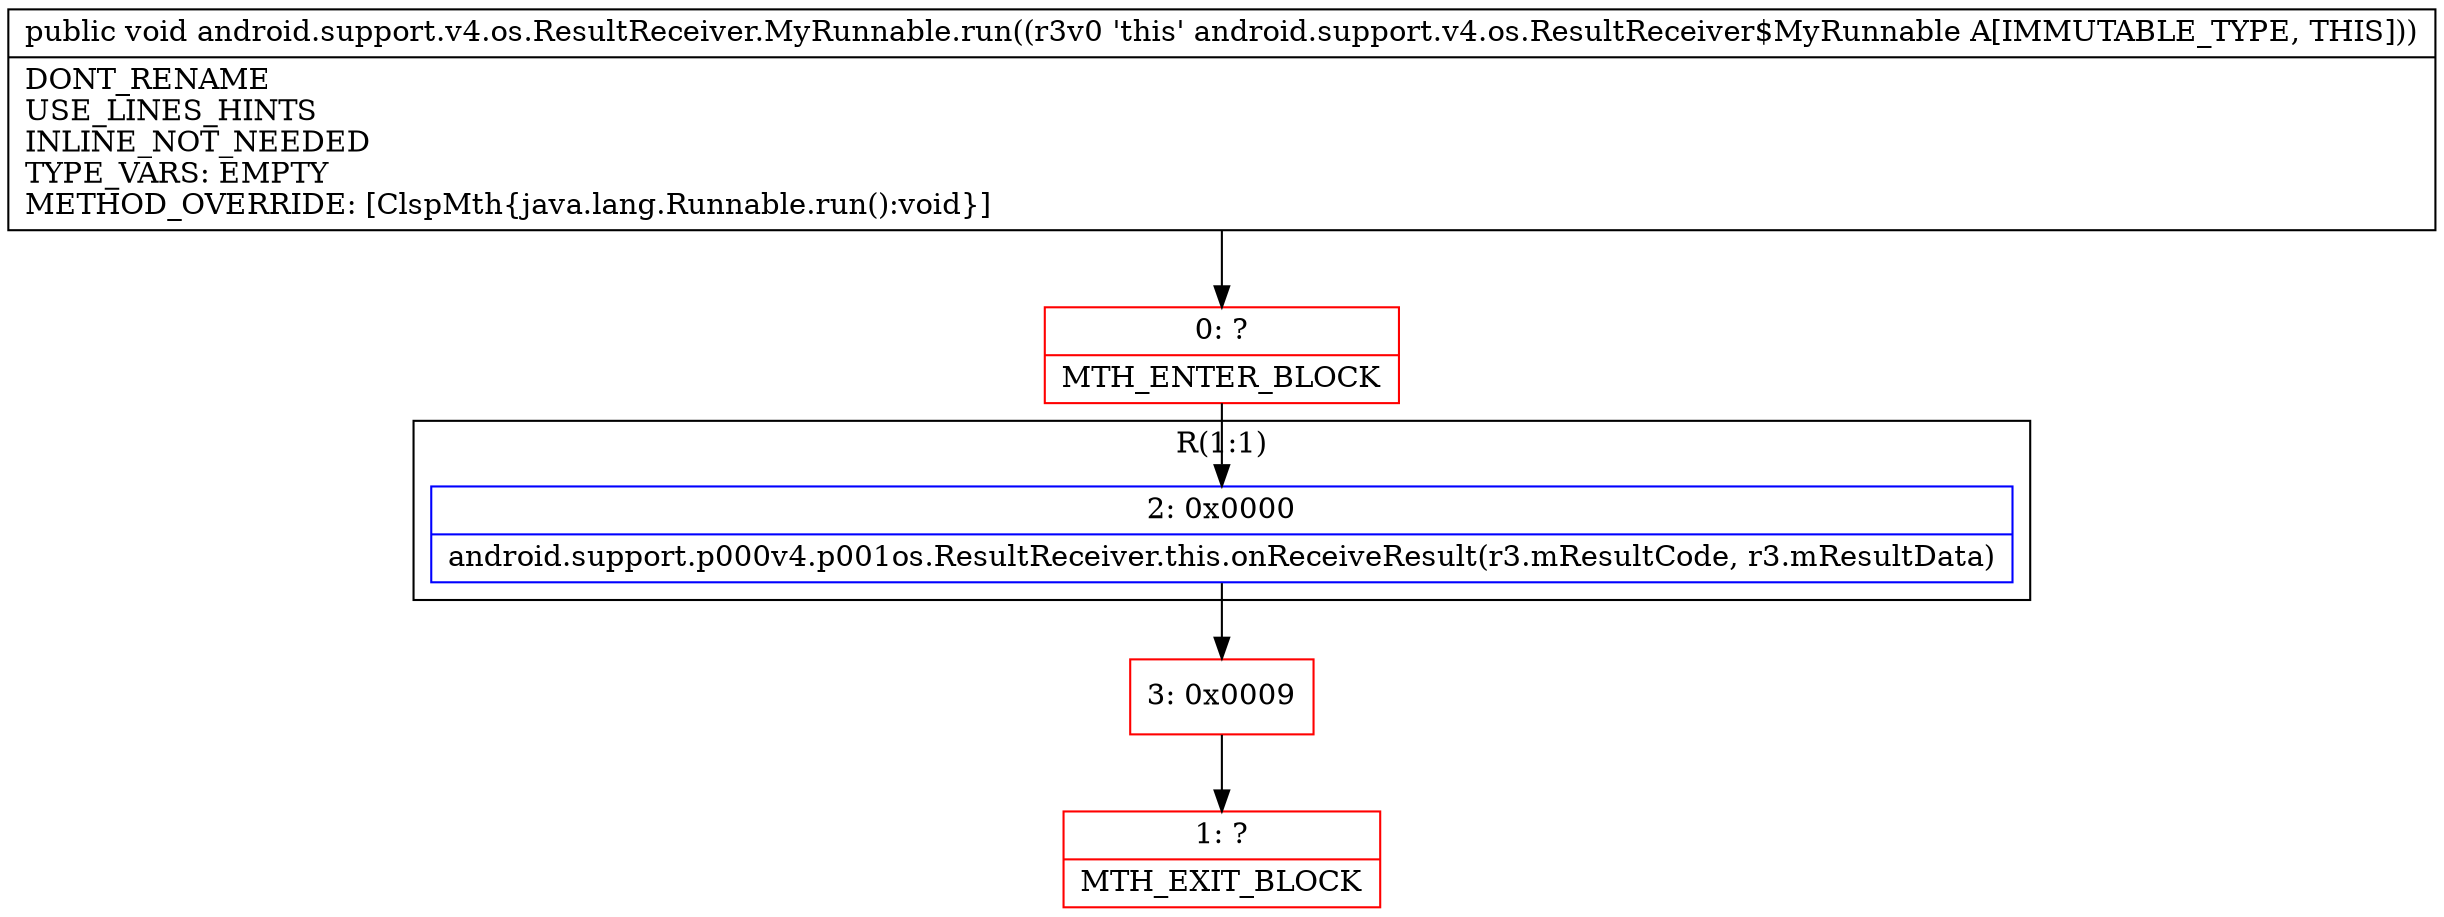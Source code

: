 digraph "CFG forandroid.support.v4.os.ResultReceiver.MyRunnable.run()V" {
subgraph cluster_Region_2107373812 {
label = "R(1:1)";
node [shape=record,color=blue];
Node_2 [shape=record,label="{2\:\ 0x0000|android.support.p000v4.p001os.ResultReceiver.this.onReceiveResult(r3.mResultCode, r3.mResultData)\l}"];
}
Node_0 [shape=record,color=red,label="{0\:\ ?|MTH_ENTER_BLOCK\l}"];
Node_3 [shape=record,color=red,label="{3\:\ 0x0009}"];
Node_1 [shape=record,color=red,label="{1\:\ ?|MTH_EXIT_BLOCK\l}"];
MethodNode[shape=record,label="{public void android.support.v4.os.ResultReceiver.MyRunnable.run((r3v0 'this' android.support.v4.os.ResultReceiver$MyRunnable A[IMMUTABLE_TYPE, THIS]))  | DONT_RENAME\lUSE_LINES_HINTS\lINLINE_NOT_NEEDED\lTYPE_VARS: EMPTY\lMETHOD_OVERRIDE: [ClspMth\{java.lang.Runnable.run():void\}]\l}"];
MethodNode -> Node_0;Node_2 -> Node_3;
Node_0 -> Node_2;
Node_3 -> Node_1;
}

